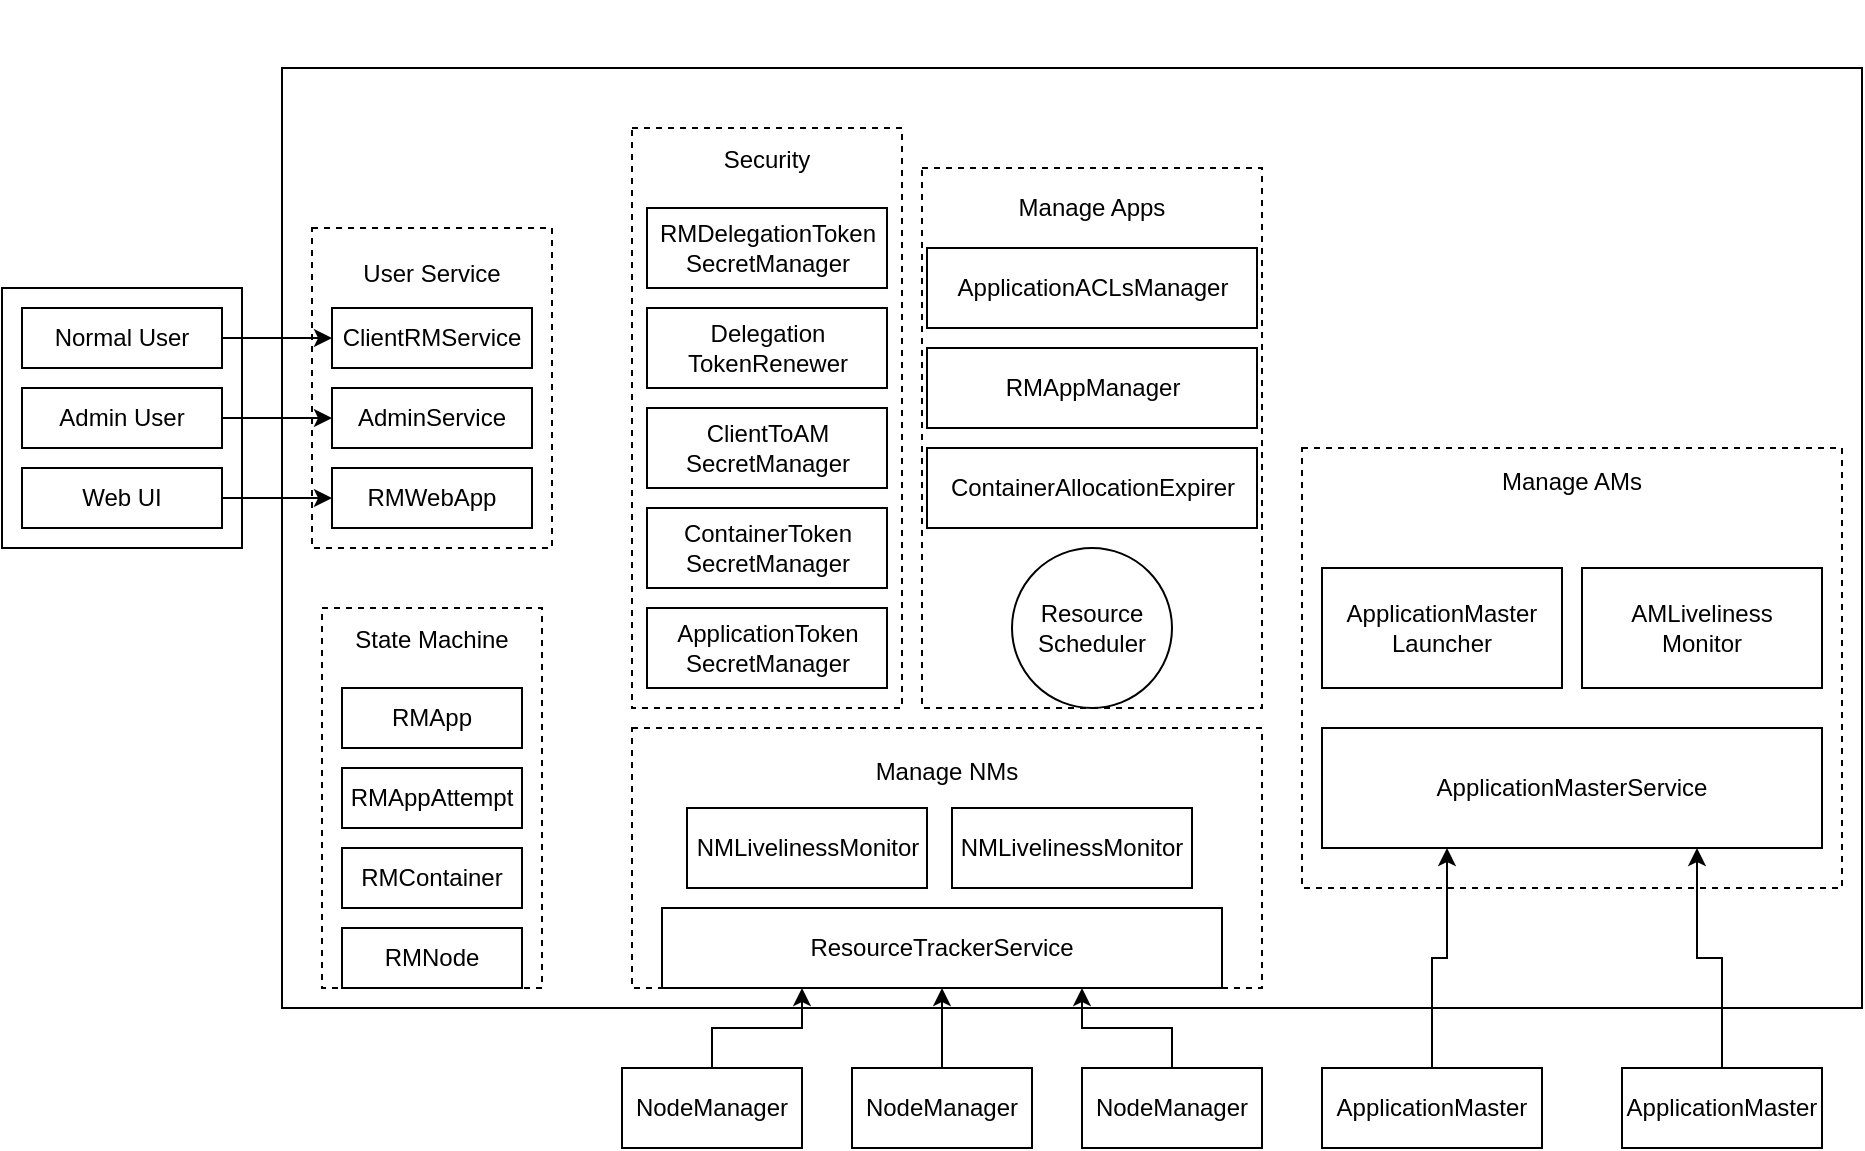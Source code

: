 <mxfile version="13.8.6" type="github">
  <diagram id="0c3g9ZIKNbL2WOg2Fm-Q" name="第 1 页">
    <mxGraphModel dx="1038" dy="548" grid="1" gridSize="10" guides="1" tooltips="1" connect="1" arrows="1" fold="1" page="1" pageScale="1" pageWidth="850" pageHeight="1100" math="0" shadow="0">
      <root>
        <mxCell id="0" />
        <mxCell id="1" parent="0" />
        <mxCell id="KwX9ynKVNIvQm__pDRTp-1" value="" style="rounded=0;whiteSpace=wrap;html=1;" vertex="1" parent="1">
          <mxGeometry x="150" y="80" width="790" height="470" as="geometry" />
        </mxCell>
        <mxCell id="KwX9ynKVNIvQm__pDRTp-38" value="&lt;br&gt;Manage AMs&lt;br&gt;&lt;br&gt;&lt;br&gt;&lt;br&gt;&lt;br&gt;&lt;br&gt;&lt;br&gt;&lt;br&gt;&lt;br&gt;&lt;br&gt;&lt;br&gt;&lt;br&gt;&lt;br&gt;&lt;br&gt;&lt;br&gt;" style="rounded=0;whiteSpace=wrap;html=1;dashed=1;" vertex="1" parent="1">
          <mxGeometry x="660" y="270" width="270" height="220" as="geometry" />
        </mxCell>
        <mxCell id="KwX9ynKVNIvQm__pDRTp-34" value="&lt;br&gt;Manage Apps&lt;br&gt;&lt;br&gt;&lt;br&gt;&lt;br&gt;&lt;br&gt;&lt;br&gt;&lt;br&gt;&lt;br&gt;&lt;br&gt;&lt;br&gt;&lt;br&gt;&lt;br&gt;&lt;br&gt;&lt;br&gt;&lt;br&gt;&lt;br&gt;&lt;br&gt;&lt;br&gt;" style="rounded=0;whiteSpace=wrap;html=1;dashed=1;" vertex="1" parent="1">
          <mxGeometry x="470" y="130" width="170" height="270" as="geometry" />
        </mxCell>
        <mxCell id="KwX9ynKVNIvQm__pDRTp-28" value="&lt;br&gt;&lt;br&gt;&lt;br&gt;&lt;br&gt;&lt;br&gt;Security&lt;br&gt;&lt;br&gt;&lt;br&gt;&lt;br&gt;&lt;br&gt;&lt;br&gt;&lt;br&gt;&lt;br&gt;&lt;br&gt;&lt;br&gt;&lt;br&gt;&lt;br&gt;&lt;br&gt;&lt;br&gt;&lt;br&gt;&lt;br&gt;&lt;br&gt;&lt;br&gt;&lt;br&gt;&lt;br&gt;&lt;br&gt;&lt;br&gt;&lt;br&gt;&lt;br&gt;" style="rounded=0;whiteSpace=wrap;html=1;dashed=1;" vertex="1" parent="1">
          <mxGeometry x="325" y="110" width="135" height="290" as="geometry" />
        </mxCell>
        <mxCell id="KwX9ynKVNIvQm__pDRTp-22" value="" style="rounded=0;whiteSpace=wrap;html=1;" vertex="1" parent="1">
          <mxGeometry x="10" y="190" width="120" height="130" as="geometry" />
        </mxCell>
        <mxCell id="KwX9ynKVNIvQm__pDRTp-15" value="&lt;br&gt;&lt;br&gt;User Service&lt;br&gt;&lt;br&gt;&lt;br&gt;&lt;br&gt;&lt;br&gt;&lt;br&gt;&lt;br&gt;&lt;br&gt;&lt;br&gt;&lt;br&gt;&lt;br&gt;" style="rounded=0;whiteSpace=wrap;html=1;dashed=1;" vertex="1" parent="1">
          <mxGeometry x="165" y="160" width="120" height="160" as="geometry" />
        </mxCell>
        <mxCell id="KwX9ynKVNIvQm__pDRTp-11" value="&lt;br&gt;&lt;br&gt;State Machine&lt;br&gt;&lt;br&gt;&lt;br&gt;&lt;br&gt;&lt;br&gt;&lt;br&gt;&lt;br&gt;&lt;br&gt;&lt;br&gt;&lt;br&gt;&lt;br&gt;&lt;br&gt;&lt;br&gt;&lt;br&gt;" style="rounded=0;whiteSpace=wrap;html=1;dashed=1;" vertex="1" parent="1">
          <mxGeometry x="170" y="350" width="110" height="190" as="geometry" />
        </mxCell>
        <mxCell id="KwX9ynKVNIvQm__pDRTp-6" value="Manage NMs&lt;br&gt;&lt;br&gt;&lt;br&gt;&lt;br&gt;&lt;br&gt;&lt;br&gt;&lt;br&gt;" style="rounded=0;whiteSpace=wrap;html=1;dashed=1;" vertex="1" parent="1">
          <mxGeometry x="325" y="410" width="315" height="130" as="geometry" />
        </mxCell>
        <mxCell id="KwX9ynKVNIvQm__pDRTp-2" value="ResourceTrackerService" style="rounded=0;whiteSpace=wrap;html=1;" vertex="1" parent="1">
          <mxGeometry x="340" y="500" width="280" height="40" as="geometry" />
        </mxCell>
        <mxCell id="KwX9ynKVNIvQm__pDRTp-4" value="NMLivelinessMonitor" style="rounded=0;whiteSpace=wrap;html=1;" vertex="1" parent="1">
          <mxGeometry x="352.5" y="450" width="120" height="40" as="geometry" />
        </mxCell>
        <mxCell id="KwX9ynKVNIvQm__pDRTp-5" value="NMLivelinessMonitor" style="rounded=0;whiteSpace=wrap;html=1;" vertex="1" parent="1">
          <mxGeometry x="485" y="450" width="120" height="40" as="geometry" />
        </mxCell>
        <mxCell id="KwX9ynKVNIvQm__pDRTp-7" value="RMApp" style="rounded=0;whiteSpace=wrap;html=1;" vertex="1" parent="1">
          <mxGeometry x="180" y="390" width="90" height="30" as="geometry" />
        </mxCell>
        <mxCell id="KwX9ynKVNIvQm__pDRTp-8" value="RMAppAttempt" style="rounded=0;whiteSpace=wrap;html=1;" vertex="1" parent="1">
          <mxGeometry x="180" y="430" width="90" height="30" as="geometry" />
        </mxCell>
        <mxCell id="KwX9ynKVNIvQm__pDRTp-9" value="RMContainer" style="rounded=0;whiteSpace=wrap;html=1;" vertex="1" parent="1">
          <mxGeometry x="180" y="470" width="90" height="30" as="geometry" />
        </mxCell>
        <mxCell id="KwX9ynKVNIvQm__pDRTp-10" value="RMNode" style="rounded=0;whiteSpace=wrap;html=1;" vertex="1" parent="1">
          <mxGeometry x="180" y="510" width="90" height="30" as="geometry" />
        </mxCell>
        <mxCell id="KwX9ynKVNIvQm__pDRTp-12" value="ClientRMService" style="rounded=0;whiteSpace=wrap;html=1;" vertex="1" parent="1">
          <mxGeometry x="175" y="200" width="100" height="30" as="geometry" />
        </mxCell>
        <mxCell id="KwX9ynKVNIvQm__pDRTp-13" value="AdminService" style="rounded=0;whiteSpace=wrap;html=1;" vertex="1" parent="1">
          <mxGeometry x="175" y="240" width="100" height="30" as="geometry" />
        </mxCell>
        <mxCell id="KwX9ynKVNIvQm__pDRTp-14" value="RMWebApp" style="rounded=0;whiteSpace=wrap;html=1;" vertex="1" parent="1">
          <mxGeometry x="175" y="280" width="100" height="30" as="geometry" />
        </mxCell>
        <mxCell id="KwX9ynKVNIvQm__pDRTp-21" style="edgeStyle=orthogonalEdgeStyle;rounded=0;orthogonalLoop=1;jettySize=auto;html=1;entryX=0;entryY=0.5;entryDx=0;entryDy=0;" edge="1" parent="1" source="KwX9ynKVNIvQm__pDRTp-16" target="KwX9ynKVNIvQm__pDRTp-12">
          <mxGeometry relative="1" as="geometry" />
        </mxCell>
        <mxCell id="KwX9ynKVNIvQm__pDRTp-16" value="Normal User" style="rounded=0;whiteSpace=wrap;html=1;" vertex="1" parent="1">
          <mxGeometry x="20" y="200" width="100" height="30" as="geometry" />
        </mxCell>
        <mxCell id="KwX9ynKVNIvQm__pDRTp-20" style="edgeStyle=orthogonalEdgeStyle;rounded=0;orthogonalLoop=1;jettySize=auto;html=1;" edge="1" parent="1" source="KwX9ynKVNIvQm__pDRTp-17" target="KwX9ynKVNIvQm__pDRTp-13">
          <mxGeometry relative="1" as="geometry" />
        </mxCell>
        <mxCell id="KwX9ynKVNIvQm__pDRTp-17" value="Admin User" style="rounded=0;whiteSpace=wrap;html=1;" vertex="1" parent="1">
          <mxGeometry x="20" y="240" width="100" height="30" as="geometry" />
        </mxCell>
        <mxCell id="KwX9ynKVNIvQm__pDRTp-19" style="edgeStyle=orthogonalEdgeStyle;rounded=0;orthogonalLoop=1;jettySize=auto;html=1;entryX=0;entryY=0.5;entryDx=0;entryDy=0;" edge="1" parent="1" source="KwX9ynKVNIvQm__pDRTp-18" target="KwX9ynKVNIvQm__pDRTp-14">
          <mxGeometry relative="1" as="geometry" />
        </mxCell>
        <mxCell id="KwX9ynKVNIvQm__pDRTp-18" value="Web UI" style="rounded=0;whiteSpace=wrap;html=1;" vertex="1" parent="1">
          <mxGeometry x="20" y="280" width="100" height="30" as="geometry" />
        </mxCell>
        <mxCell id="KwX9ynKVNIvQm__pDRTp-23" value="ApplicationToken&lt;br&gt;SecretManager" style="rounded=0;whiteSpace=wrap;html=1;" vertex="1" parent="1">
          <mxGeometry x="332.5" y="350" width="120" height="40" as="geometry" />
        </mxCell>
        <mxCell id="KwX9ynKVNIvQm__pDRTp-24" value="ContainerToken&lt;br&gt;SecretManager" style="rounded=0;whiteSpace=wrap;html=1;" vertex="1" parent="1">
          <mxGeometry x="332.5" y="300" width="120" height="40" as="geometry" />
        </mxCell>
        <mxCell id="KwX9ynKVNIvQm__pDRTp-25" value="ClientToAM&lt;br&gt;SecretManager" style="rounded=0;whiteSpace=wrap;html=1;" vertex="1" parent="1">
          <mxGeometry x="332.5" y="250" width="120" height="40" as="geometry" />
        </mxCell>
        <mxCell id="KwX9ynKVNIvQm__pDRTp-26" value="Delegation&lt;br&gt;TokenRenewer" style="rounded=0;whiteSpace=wrap;html=1;" vertex="1" parent="1">
          <mxGeometry x="332.5" y="200" width="120" height="40" as="geometry" />
        </mxCell>
        <mxCell id="KwX9ynKVNIvQm__pDRTp-27" value="&lt;div&gt;RMDelegationToken&lt;/div&gt;&lt;div&gt;SecretManager&lt;/div&gt;" style="rounded=0;whiteSpace=wrap;html=1;" vertex="1" parent="1">
          <mxGeometry x="332.5" y="150" width="120" height="40" as="geometry" />
        </mxCell>
        <mxCell id="KwX9ynKVNIvQm__pDRTp-30" value="ContainerAllocationExpirer" style="rounded=0;whiteSpace=wrap;html=1;" vertex="1" parent="1">
          <mxGeometry x="472.5" y="270" width="165" height="40" as="geometry" />
        </mxCell>
        <mxCell id="KwX9ynKVNIvQm__pDRTp-31" value="RMAppManager" style="rounded=0;whiteSpace=wrap;html=1;" vertex="1" parent="1">
          <mxGeometry x="472.5" y="220" width="165" height="40" as="geometry" />
        </mxCell>
        <mxCell id="KwX9ynKVNIvQm__pDRTp-32" value="ApplicationACLsManager" style="rounded=0;whiteSpace=wrap;html=1;" vertex="1" parent="1">
          <mxGeometry x="472.5" y="170" width="165" height="40" as="geometry" />
        </mxCell>
        <mxCell id="KwX9ynKVNIvQm__pDRTp-33" value="&lt;span&gt;Resource&lt;/span&gt;&lt;br&gt;&lt;span&gt;Scheduler&lt;/span&gt;" style="ellipse;whiteSpace=wrap;html=1;aspect=fixed;" vertex="1" parent="1">
          <mxGeometry x="515" y="320" width="80" height="80" as="geometry" />
        </mxCell>
        <mxCell id="KwX9ynKVNIvQm__pDRTp-35" value="ApplicationMasterService" style="rounded=0;whiteSpace=wrap;html=1;" vertex="1" parent="1">
          <mxGeometry x="670" y="410" width="250" height="60" as="geometry" />
        </mxCell>
        <mxCell id="KwX9ynKVNIvQm__pDRTp-36" value="ApplicationMaster&lt;br&gt;Launcher" style="rounded=0;whiteSpace=wrap;html=1;" vertex="1" parent="1">
          <mxGeometry x="670" y="330" width="120" height="60" as="geometry" />
        </mxCell>
        <mxCell id="KwX9ynKVNIvQm__pDRTp-37" value="AMLiveliness&lt;br&gt;Monitor" style="rounded=0;whiteSpace=wrap;html=1;" vertex="1" parent="1">
          <mxGeometry x="800" y="330" width="120" height="60" as="geometry" />
        </mxCell>
        <mxCell id="KwX9ynKVNIvQm__pDRTp-44" style="edgeStyle=orthogonalEdgeStyle;rounded=0;orthogonalLoop=1;jettySize=auto;html=1;entryX=0.25;entryY=1;entryDx=0;entryDy=0;" edge="1" parent="1" source="KwX9ynKVNIvQm__pDRTp-39" target="KwX9ynKVNIvQm__pDRTp-2">
          <mxGeometry relative="1" as="geometry" />
        </mxCell>
        <mxCell id="KwX9ynKVNIvQm__pDRTp-39" value="NodeManager" style="rounded=0;whiteSpace=wrap;html=1;" vertex="1" parent="1">
          <mxGeometry x="320" y="580" width="90" height="40" as="geometry" />
        </mxCell>
        <mxCell id="KwX9ynKVNIvQm__pDRTp-42" style="edgeStyle=orthogonalEdgeStyle;rounded=0;orthogonalLoop=1;jettySize=auto;html=1;entryX=0.5;entryY=1;entryDx=0;entryDy=0;" edge="1" parent="1" source="KwX9ynKVNIvQm__pDRTp-40" target="KwX9ynKVNIvQm__pDRTp-2">
          <mxGeometry relative="1" as="geometry" />
        </mxCell>
        <mxCell id="KwX9ynKVNIvQm__pDRTp-40" value="NodeManager" style="rounded=0;whiteSpace=wrap;html=1;" vertex="1" parent="1">
          <mxGeometry x="435" y="580" width="90" height="40" as="geometry" />
        </mxCell>
        <mxCell id="KwX9ynKVNIvQm__pDRTp-43" style="edgeStyle=orthogonalEdgeStyle;rounded=0;orthogonalLoop=1;jettySize=auto;html=1;entryX=0.75;entryY=1;entryDx=0;entryDy=0;" edge="1" parent="1" source="KwX9ynKVNIvQm__pDRTp-41" target="KwX9ynKVNIvQm__pDRTp-2">
          <mxGeometry relative="1" as="geometry" />
        </mxCell>
        <mxCell id="KwX9ynKVNIvQm__pDRTp-41" value="NodeManager" style="rounded=0;whiteSpace=wrap;html=1;" vertex="1" parent="1">
          <mxGeometry x="550" y="580" width="90" height="40" as="geometry" />
        </mxCell>
        <mxCell id="KwX9ynKVNIvQm__pDRTp-53" style="edgeStyle=orthogonalEdgeStyle;rounded=0;orthogonalLoop=1;jettySize=auto;html=1;entryX=0.25;entryY=1;entryDx=0;entryDy=0;" edge="1" parent="1" source="KwX9ynKVNIvQm__pDRTp-46" target="KwX9ynKVNIvQm__pDRTp-35">
          <mxGeometry relative="1" as="geometry" />
        </mxCell>
        <mxCell id="KwX9ynKVNIvQm__pDRTp-46" value="ApplicationMaster" style="rounded=0;whiteSpace=wrap;html=1;" vertex="1" parent="1">
          <mxGeometry x="670" y="580" width="110" height="40" as="geometry" />
        </mxCell>
        <mxCell id="KwX9ynKVNIvQm__pDRTp-51" style="edgeStyle=orthogonalEdgeStyle;rounded=0;orthogonalLoop=1;jettySize=auto;html=1;entryX=0.75;entryY=1;entryDx=0;entryDy=0;" edge="1" parent="1" source="KwX9ynKVNIvQm__pDRTp-47" target="KwX9ynKVNIvQm__pDRTp-35">
          <mxGeometry relative="1" as="geometry" />
        </mxCell>
        <mxCell id="KwX9ynKVNIvQm__pDRTp-47" value="ApplicationMaster" style="rounded=0;whiteSpace=wrap;html=1;" vertex="1" parent="1">
          <mxGeometry x="820" y="580" width="100" height="40" as="geometry" />
        </mxCell>
      </root>
    </mxGraphModel>
  </diagram>
</mxfile>
